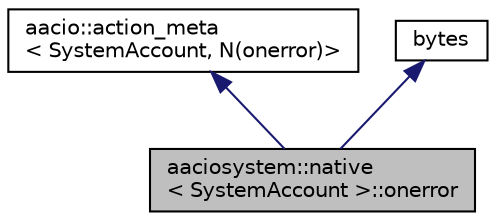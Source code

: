 digraph "aaciosystem::native&lt; SystemAccount &gt;::onerror"
{
  edge [fontname="Helvetica",fontsize="10",labelfontname="Helvetica",labelfontsize="10"];
  node [fontname="Helvetica",fontsize="10",shape=record];
  Node3 [label="aaciosystem::native\l\< SystemAccount \>::onerror",height=0.2,width=0.4,color="black", fillcolor="grey75", style="filled", fontcolor="black"];
  Node4 -> Node3 [dir="back",color="midnightblue",fontsize="10",style="solid",fontname="Helvetica"];
  Node4 [label="aacio::action_meta\l\< SystemAccount, N(onerror)\>",height=0.2,width=0.4,color="black", fillcolor="white", style="filled",URL="$structaacio_1_1action__meta.html"];
  Node5 -> Node3 [dir="back",color="midnightblue",fontsize="10",style="solid",fontname="Helvetica"];
  Node5 [label="bytes",height=0.2,width=0.4,color="black", fillcolor="white", style="filled",URL="$classstd_1_1vector.html"];
}
